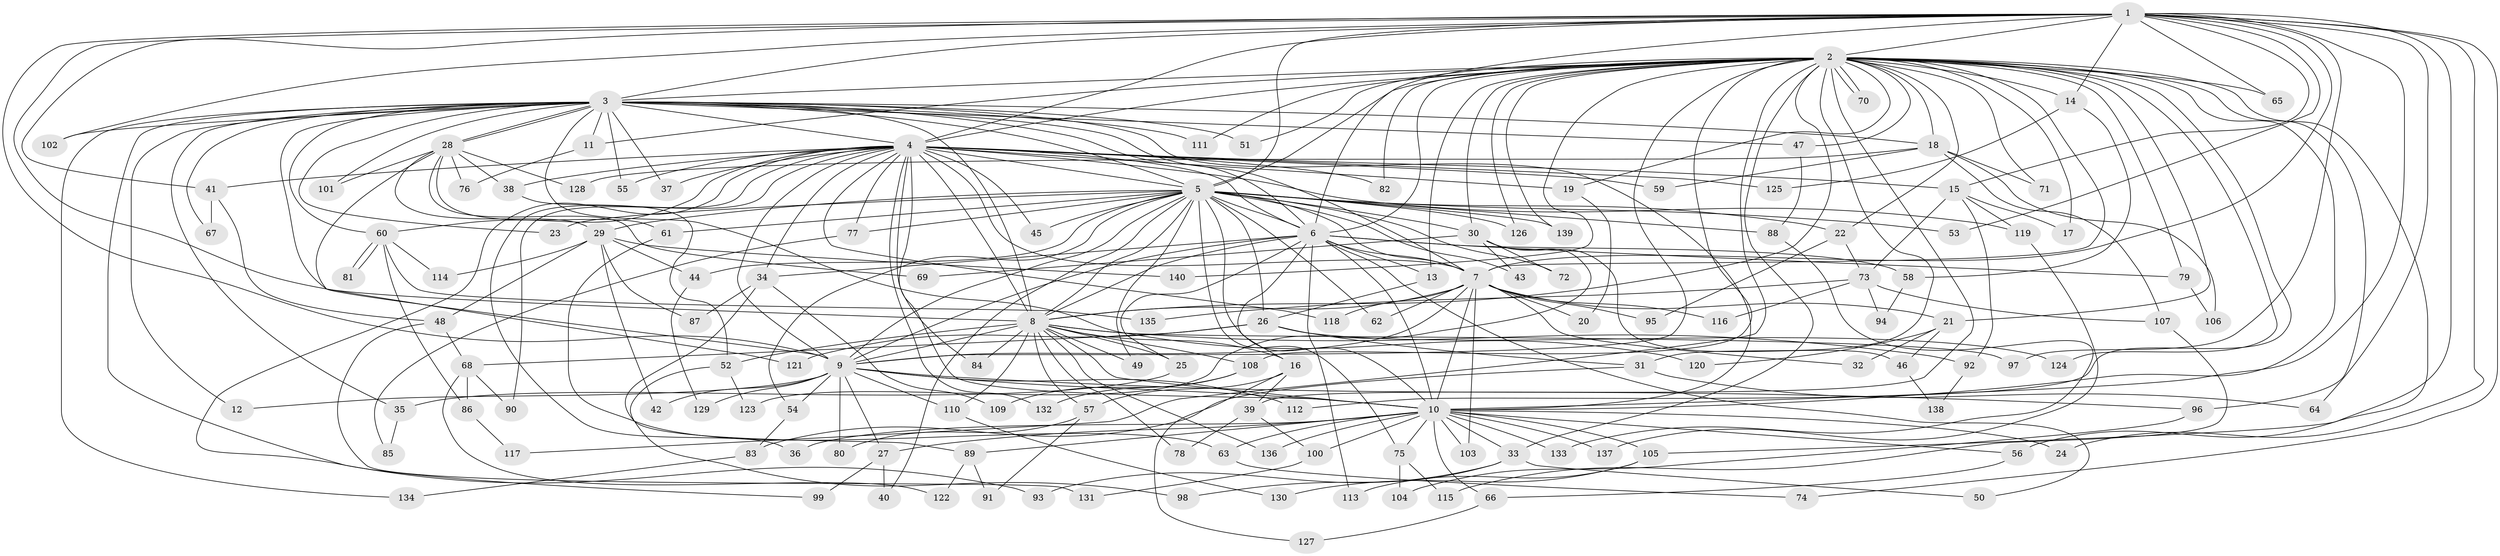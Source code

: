 // coarse degree distribution, {17: 0.020202020202020204, 3: 0.24242424242424243, 5: 0.04040404040404041, 23: 0.010101010101010102, 2: 0.36363636363636365, 4: 0.15151515151515152, 6: 0.06060606060606061, 19: 0.010101010101010102, 25: 0.020202020202020204, 20: 0.010101010101010102, 8: 0.020202020202020204, 1: 0.020202020202020204, 15: 0.010101010101010102, 26: 0.010101010101010102, 31: 0.010101010101010102}
// Generated by graph-tools (version 1.1) at 2025/36/03/04/25 23:36:35]
// undirected, 140 vertices, 305 edges
graph export_dot {
  node [color=gray90,style=filled];
  1;
  2;
  3;
  4;
  5;
  6;
  7;
  8;
  9;
  10;
  11;
  12;
  13;
  14;
  15;
  16;
  17;
  18;
  19;
  20;
  21;
  22;
  23;
  24;
  25;
  26;
  27;
  28;
  29;
  30;
  31;
  32;
  33;
  34;
  35;
  36;
  37;
  38;
  39;
  40;
  41;
  42;
  43;
  44;
  45;
  46;
  47;
  48;
  49;
  50;
  51;
  52;
  53;
  54;
  55;
  56;
  57;
  58;
  59;
  60;
  61;
  62;
  63;
  64;
  65;
  66;
  67;
  68;
  69;
  70;
  71;
  72;
  73;
  74;
  75;
  76;
  77;
  78;
  79;
  80;
  81;
  82;
  83;
  84;
  85;
  86;
  87;
  88;
  89;
  90;
  91;
  92;
  93;
  94;
  95;
  96;
  97;
  98;
  99;
  100;
  101;
  102;
  103;
  104;
  105;
  106;
  107;
  108;
  109;
  110;
  111;
  112;
  113;
  114;
  115;
  116;
  117;
  118;
  119;
  120;
  121;
  122;
  123;
  124;
  125;
  126;
  127;
  128;
  129;
  130;
  131;
  132;
  133;
  134;
  135;
  136;
  137;
  138;
  139;
  140;
  1 -- 2;
  1 -- 3;
  1 -- 4;
  1 -- 5;
  1 -- 6;
  1 -- 7;
  1 -- 8;
  1 -- 9;
  1 -- 10;
  1 -- 14;
  1 -- 15;
  1 -- 24;
  1 -- 41;
  1 -- 53;
  1 -- 64;
  1 -- 65;
  1 -- 74;
  1 -- 97;
  1 -- 102;
  1 -- 105;
  2 -- 3;
  2 -- 4;
  2 -- 5;
  2 -- 6;
  2 -- 7;
  2 -- 8;
  2 -- 9;
  2 -- 10;
  2 -- 11;
  2 -- 13;
  2 -- 14;
  2 -- 17;
  2 -- 18;
  2 -- 19;
  2 -- 21;
  2 -- 22;
  2 -- 30;
  2 -- 31;
  2 -- 33;
  2 -- 39;
  2 -- 47;
  2 -- 51;
  2 -- 56;
  2 -- 65;
  2 -- 70;
  2 -- 70;
  2 -- 71;
  2 -- 79;
  2 -- 82;
  2 -- 96;
  2 -- 108;
  2 -- 111;
  2 -- 112;
  2 -- 117;
  2 -- 124;
  2 -- 126;
  2 -- 139;
  2 -- 140;
  3 -- 4;
  3 -- 5;
  3 -- 6;
  3 -- 7;
  3 -- 8;
  3 -- 9;
  3 -- 10;
  3 -- 11;
  3 -- 12;
  3 -- 18;
  3 -- 23;
  3 -- 28;
  3 -- 28;
  3 -- 35;
  3 -- 37;
  3 -- 47;
  3 -- 51;
  3 -- 55;
  3 -- 60;
  3 -- 67;
  3 -- 93;
  3 -- 101;
  3 -- 102;
  3 -- 111;
  3 -- 120;
  3 -- 134;
  4 -- 5;
  4 -- 6;
  4 -- 7;
  4 -- 8;
  4 -- 9;
  4 -- 10;
  4 -- 15;
  4 -- 19;
  4 -- 34;
  4 -- 36;
  4 -- 37;
  4 -- 38;
  4 -- 41;
  4 -- 45;
  4 -- 55;
  4 -- 59;
  4 -- 60;
  4 -- 77;
  4 -- 82;
  4 -- 84;
  4 -- 90;
  4 -- 99;
  4 -- 118;
  4 -- 119;
  4 -- 125;
  4 -- 132;
  5 -- 6;
  5 -- 7;
  5 -- 8;
  5 -- 9;
  5 -- 10;
  5 -- 22;
  5 -- 23;
  5 -- 26;
  5 -- 29;
  5 -- 30;
  5 -- 40;
  5 -- 43;
  5 -- 44;
  5 -- 45;
  5 -- 49;
  5 -- 53;
  5 -- 54;
  5 -- 61;
  5 -- 62;
  5 -- 72;
  5 -- 75;
  5 -- 77;
  5 -- 88;
  5 -- 126;
  5 -- 139;
  6 -- 7;
  6 -- 8;
  6 -- 9;
  6 -- 10;
  6 -- 13;
  6 -- 16;
  6 -- 25;
  6 -- 34;
  6 -- 50;
  6 -- 58;
  6 -- 79;
  6 -- 113;
  7 -- 8;
  7 -- 9;
  7 -- 10;
  7 -- 20;
  7 -- 21;
  7 -- 32;
  7 -- 62;
  7 -- 95;
  7 -- 103;
  7 -- 116;
  7 -- 118;
  8 -- 9;
  8 -- 10;
  8 -- 16;
  8 -- 25;
  8 -- 49;
  8 -- 52;
  8 -- 57;
  8 -- 78;
  8 -- 84;
  8 -- 92;
  8 -- 97;
  8 -- 108;
  8 -- 110;
  8 -- 136;
  9 -- 10;
  9 -- 12;
  9 -- 27;
  9 -- 42;
  9 -- 54;
  9 -- 80;
  9 -- 96;
  9 -- 110;
  9 -- 112;
  9 -- 129;
  10 -- 24;
  10 -- 27;
  10 -- 33;
  10 -- 36;
  10 -- 56;
  10 -- 63;
  10 -- 66;
  10 -- 75;
  10 -- 89;
  10 -- 100;
  10 -- 103;
  10 -- 105;
  10 -- 133;
  10 -- 136;
  10 -- 137;
  11 -- 76;
  13 -- 26;
  14 -- 58;
  14 -- 125;
  15 -- 17;
  15 -- 73;
  15 -- 92;
  15 -- 119;
  16 -- 39;
  16 -- 57;
  16 -- 127;
  18 -- 59;
  18 -- 71;
  18 -- 106;
  18 -- 107;
  18 -- 128;
  19 -- 20;
  21 -- 32;
  21 -- 46;
  21 -- 120;
  22 -- 73;
  22 -- 95;
  25 -- 35;
  26 -- 31;
  26 -- 68;
  26 -- 121;
  26 -- 124;
  27 -- 40;
  27 -- 99;
  28 -- 29;
  28 -- 38;
  28 -- 61;
  28 -- 69;
  28 -- 76;
  28 -- 101;
  28 -- 121;
  28 -- 128;
  29 -- 42;
  29 -- 44;
  29 -- 48;
  29 -- 87;
  29 -- 114;
  29 -- 140;
  30 -- 43;
  30 -- 46;
  30 -- 69;
  30 -- 72;
  30 -- 123;
  31 -- 64;
  31 -- 83;
  33 -- 50;
  33 -- 93;
  33 -- 98;
  34 -- 87;
  34 -- 89;
  34 -- 109;
  35 -- 85;
  38 -- 52;
  39 -- 78;
  39 -- 100;
  41 -- 48;
  41 -- 67;
  44 -- 129;
  46 -- 138;
  47 -- 88;
  48 -- 68;
  48 -- 131;
  52 -- 98;
  52 -- 123;
  54 -- 83;
  56 -- 66;
  57 -- 80;
  57 -- 91;
  58 -- 94;
  60 -- 81;
  60 -- 81;
  60 -- 86;
  60 -- 114;
  60 -- 135;
  61 -- 63;
  63 -- 74;
  66 -- 127;
  68 -- 86;
  68 -- 90;
  68 -- 122;
  73 -- 94;
  73 -- 107;
  73 -- 116;
  73 -- 135;
  75 -- 104;
  75 -- 115;
  77 -- 85;
  79 -- 106;
  83 -- 134;
  86 -- 117;
  88 -- 133;
  89 -- 91;
  89 -- 122;
  92 -- 138;
  96 -- 104;
  100 -- 131;
  105 -- 113;
  105 -- 130;
  107 -- 115;
  108 -- 109;
  108 -- 132;
  110 -- 130;
  119 -- 137;
}
